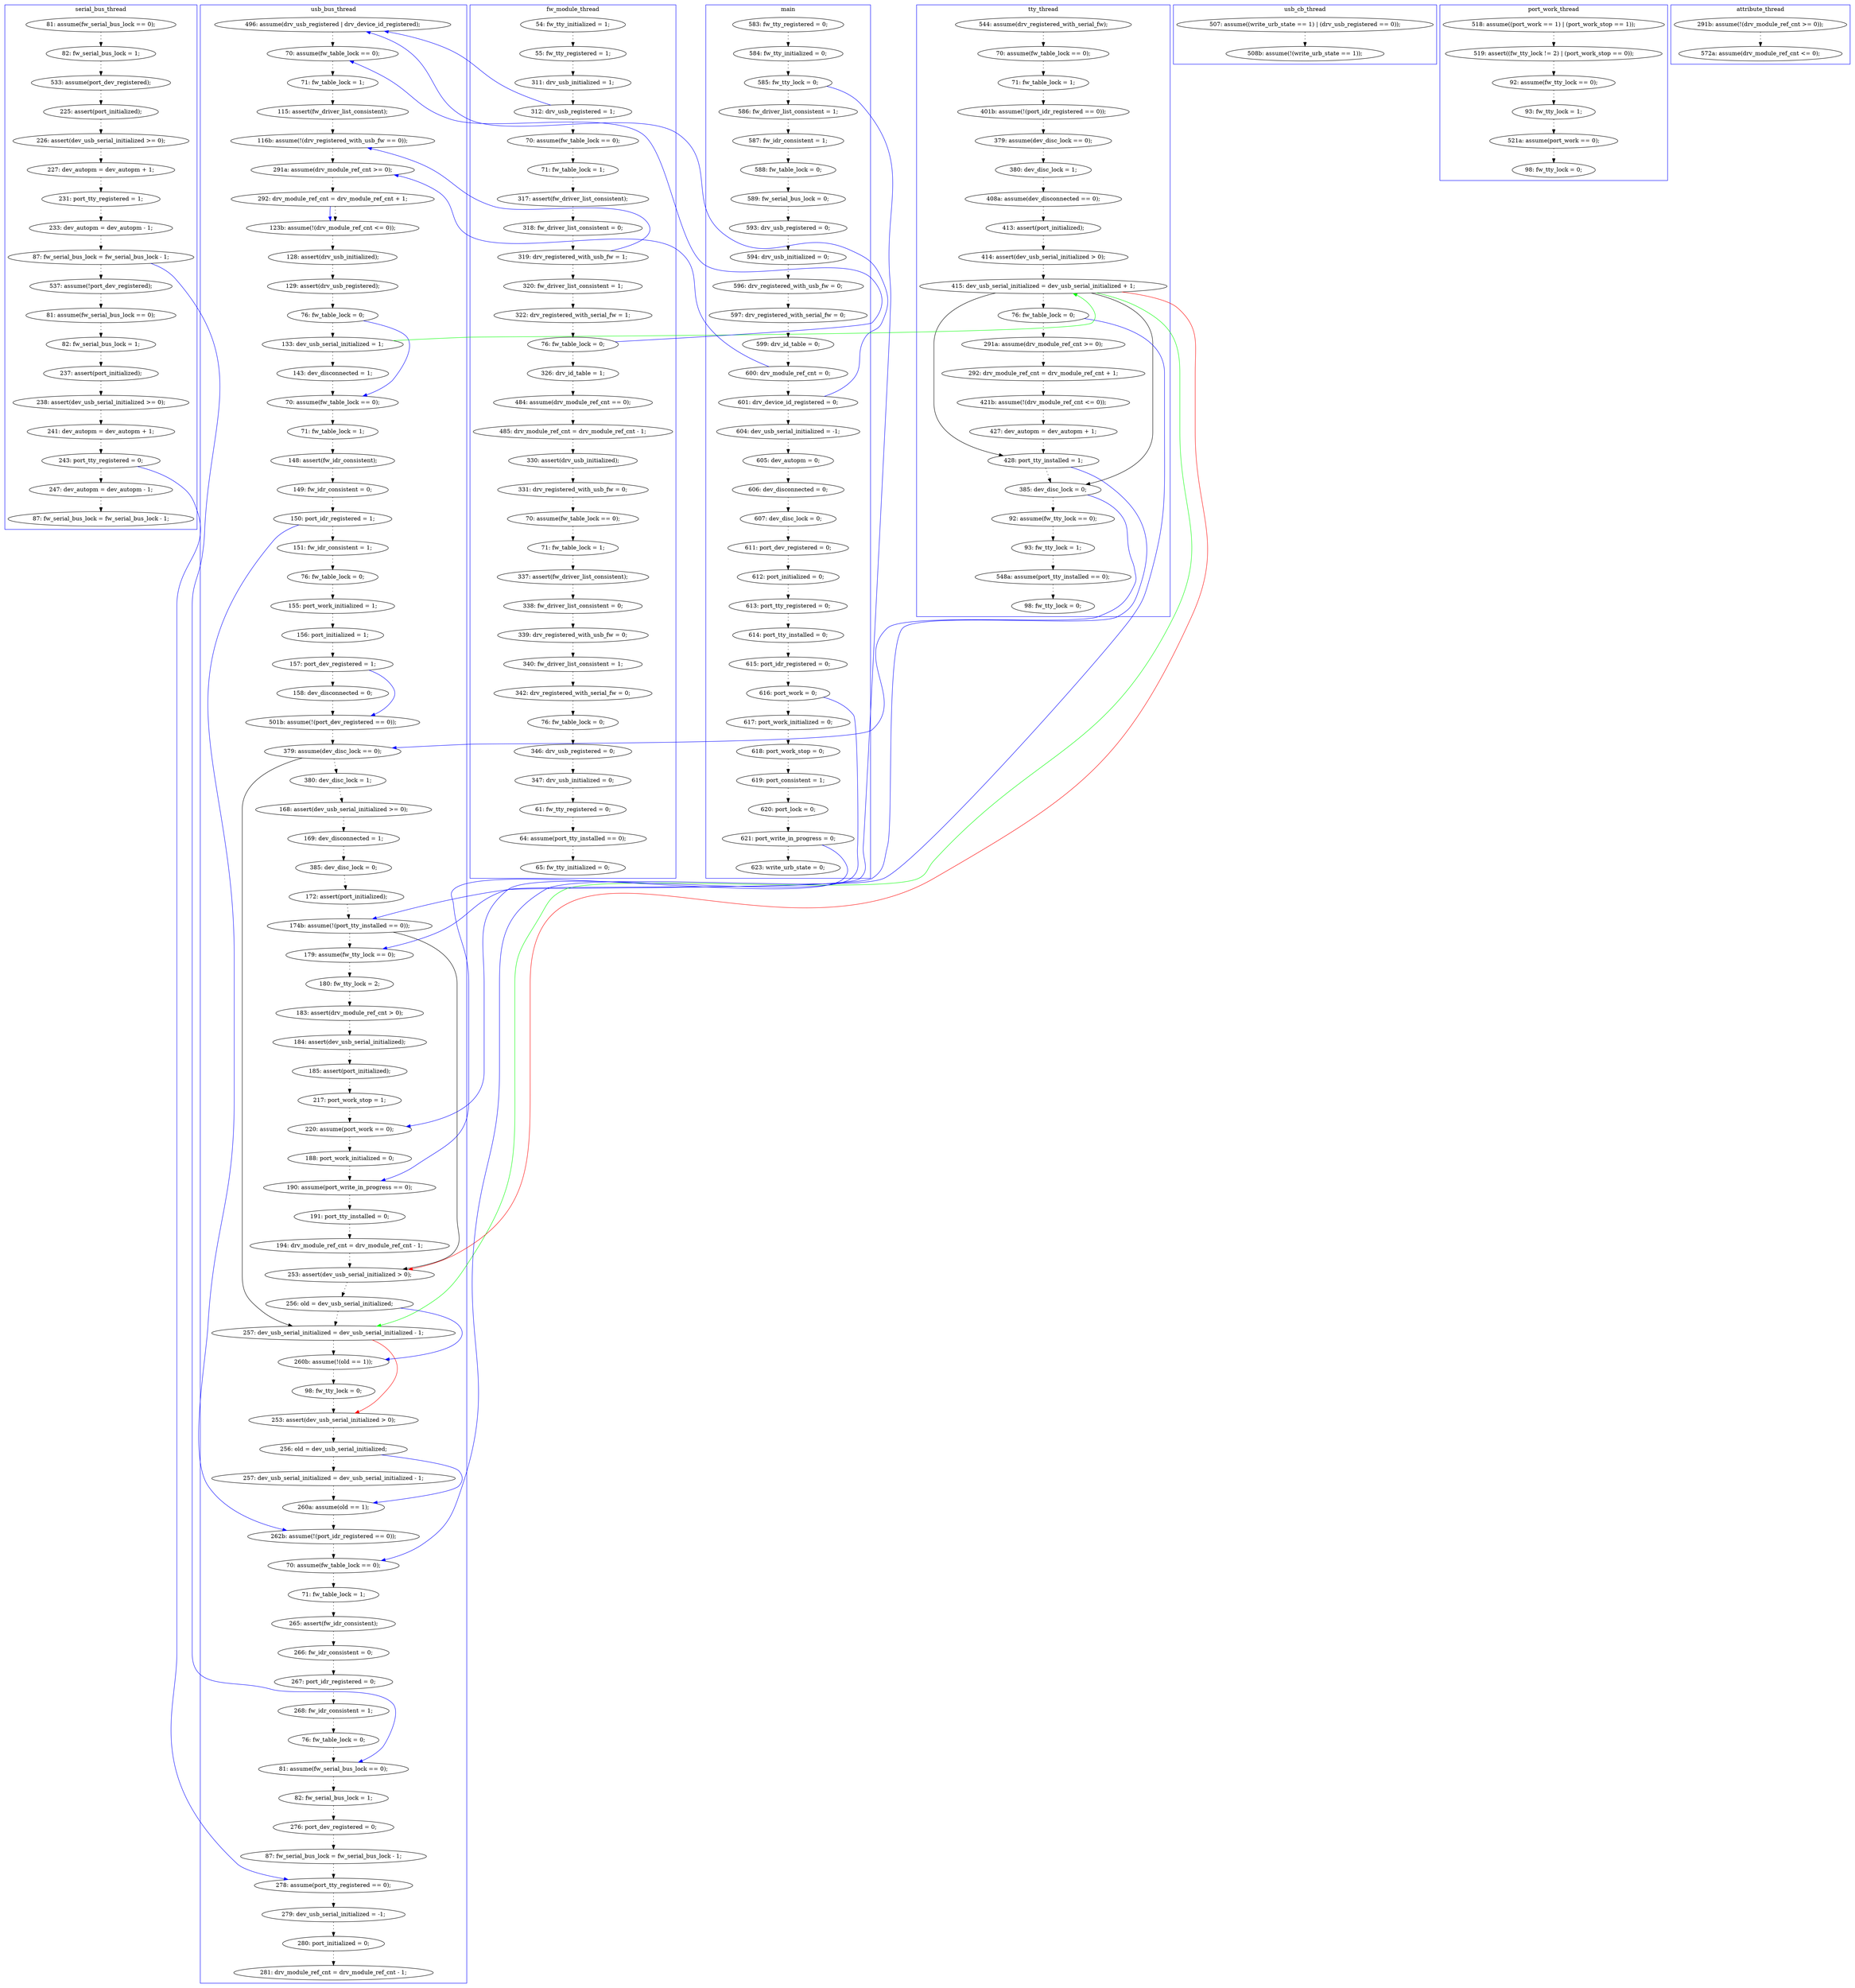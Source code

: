 digraph ProofObject {
	171 -> 173 [style = dotted, color = black]
	155 -> 156 [style = dotted, color = black]
	72 -> 76 [style = dotted, color = black]
	351 -> 355 [style = dotted, color = black]
	177 -> 178 [style = dotted, color = black]
	241 -> 243 [style = dotted, color = black]
	185 -> 187 [style = dotted, color = black]
	22 -> 23 [style = dotted, color = black]
	15 -> 16 [style = dotted, color = black]
	117 -> 121 [style = dotted, color = black]
	173 -> 174 [style = dotted, color = black]
	28 -> 29 [style = dotted, color = black]
	46 -> 66 [style = dotted, color = black]
	2 -> 3 [style = dotted, color = black]
	135 -> 136 [style = dotted, color = black]
	298 -> 342 [style = dotted, color = black]
	101 -> 103 [style = dotted, color = black]
	187 -> 188 [style = dotted, color = black]
	8 -> 9 [style = dotted, color = black]
	240 -> 241 [style = dotted, color = black]
	49 -> 54 [style = dotted, color = black]
	77 -> 80 [color = Blue, constraint = false]
	297 -> 298 [style = dotted, color = black]
	175 -> 176 [style = dotted, color = black]
	330 -> 334 [style = dotted, color = black]
	16 -> 17 [style = dotted, color = black]
	5 -> 6 [style = dotted, color = black]
	137 -> 140 [style = dotted, color = black]
	67 -> 69 [style = dotted, color = black]
	195 -> 197 [style = dotted, color = black]
	287 -> 299 [style = dotted, color = black]
	137 -> 195 [color = Green, constraint = false]
	86 -> 89 [style = dotted, color = black]
	354 -> 373 [style = dotted, color = black]
	89 -> 137 [color = Green, constraint = false]
	27 -> 28 [style = dotted, color = black]
	111 -> 113 [style = dotted, color = black]
	104 -> 106 [style = dotted, color = black]
	313 -> 314 [style = dotted, color = black]
	323 -> 326 [style = dotted, color = black]
	304 -> 305 [style = dotted, color = black]
	150 -> 155 [style = dotted, color = black]
	299 -> 301 [style = dotted, color = black]
	267 -> 274 [style = dotted, color = black]
	64 -> 277 [style = dotted, color = black]
	257 -> 258 [style = dotted, color = black]
	103 -> 104 [style = dotted, color = black]
	37 -> 38 [style = dotted, color = black]
	203 -> 239 [style = dotted, color = black]
	55 -> 58 [style = dotted, color = black]
	197 -> 203 [style = dotted, color = black]
	205 -> 206 [style = dotted, color = black]
	321 -> 370 [style = dotted, color = black]
	166 -> 169 [style = dotted, color = black]
	81 -> 118 [style = dotted, color = black]
	162 -> 164 [style = dotted, color = black]
	145 -> 146 [style = dotted, color = black]
	100 -> 101 [style = dotted, color = black]
	137 -> 193 [color = Red, constraint = false]
	12 -> 13 [style = dotted, color = black]
	26 -> 27 [style = dotted, color = black]
	316 -> 318 [style = dotted, color = black]
	178 -> 181 [style = dotted, color = black]
	194 -> 195 [style = dotted, color = black]
	164 -> 166 [style = dotted, color = black]
	161 -> 162 [style = dotted, color = black]
	64 -> 66 [color = Blue, constraint = false]
	258 -> 260 [style = dotted, color = black]
	176 -> 177 [style = dotted, color = black]
	6 -> 7 [style = dotted, color = black]
	121 -> 127 [style = dotted, color = black]
	77 -> 80 [style = dotted, color = black]
	146 -> 150 [style = dotted, color = black]
	261 -> 262 [style = dotted, color = black]
	263 -> 335 [style = dotted, color = black]
	25 -> 26 [style = dotted, color = black]
	290 -> 291 [style = dotted, color = black]
	318 -> 319 [style = dotted, color = black]
	136 -> 137 [style = dotted, color = black]
	25 -> 182 [color = Blue, constraint = false]
	58 -> 72 [color = Blue, constraint = false]
	4 -> 174 [color = Blue, constraint = false]
	217 -> 219 [style = dotted, color = black]
	319 -> 322 [style = dotted, color = black]
	173 -> 193 [color = Black]
	240 -> 243 [color = Blue, constraint = false]
	248 -> 274 [color = Blue, constraint = false]
	117 -> 127 [color = Blue, constraint = false]
	115 -> 117 [style = dotted, color = black]
	216 -> 217 [style = dotted, color = black]
	355 -> 356 [style = dotted, color = black]
	18 -> 19 [style = dotted, color = black]
	274 -> 275 [style = dotted, color = black]
	309 -> 310 [style = dotted, color = black]
	82 -> 83 [style = dotted, color = black]
	174 -> 175 [style = dotted, color = black]
	59 -> 61 [style = dotted, color = black]
	23 -> 24 [style = dotted, color = black]
	11 -> 12 [style = dotted, color = black]
	243 -> 245 [style = dotted, color = black]
	30 -> 31 [style = dotted, color = black]
	119 -> 126 [style = dotted, color = black]
	80 -> 82 [style = dotted, color = black]
	38 -> 42 [style = dotted, color = black]
	160 -> 205 [style = dotted, color = black]
	29 -> 30 [style = dotted, color = black]
	245 -> 257 [style = dotted, color = black]
	76 -> 77 [style = dotted, color = black]
	134 -> 135 [style = dotted, color = black]
	20 -> 21 [style = dotted, color = black]
	106 -> 108 [style = dotted, color = black]
	118 -> 119 [style = dotted, color = black]
	295 -> 296 [style = dotted, color = black]
	137 -> 156 [color = Black]
	14 -> 76 [color = Blue, constraint = false]
	219 -> 224 [style = dotted, color = black]
	301 -> 302 [style = dotted, color = black]
	54 -> 55 [style = dotted, color = black]
	83 -> 86 [style = dotted, color = black]
	89 -> 96 [style = dotted, color = black]
	275 -> 278 [style = dotted, color = black]
	169 -> 171 [style = dotted, color = black]
	239 -> 240 [style = dotted, color = black]
	24 -> 25 [style = dotted, color = black]
	195 -> 239 [color = Red, constraint = false]
	199 -> 263 [style = dotted, color = black]
	181 -> 182 [style = dotted, color = black]
	113 -> 115 [style = dotted, color = black]
	322 -> 323 [style = dotted, color = black]
	131 -> 134 [style = dotted, color = black]
	140 -> 145 [style = dotted, color = black]
	335 -> 336 [style = dotted, color = black]
	336 -> 354 [style = dotted, color = black]
	260 -> 261 [style = dotted, color = black]
	302 -> 303 [style = dotted, color = black]
	262 -> 264 [style = dotted, color = black]
	227 -> 235 [style = dotted, color = black]
	7 -> 8 [style = dotted, color = black]
	4 -> 5 [style = dotted, color = black]
	3 -> 4 [style = dotted, color = black]
	106 -> 245 [color = Blue, constraint = false]
	296 -> 297 [style = dotted, color = black]
	210 -> 254 [style = dotted, color = black]
	189 -> 193 [style = dotted, color = black]
	61 -> 64 [style = dotted, color = black]
	291 -> 295 [style = dotted, color = black]
	69 -> 72 [style = dotted, color = black]
	224 -> 226 [style = dotted, color = black]
	194 -> 197 [color = Blue, constraint = false]
	226 -> 227 [style = dotted, color = black]
	160 -> 161 [color = Blue, constraint = false]
	14 -> 15 [style = dotted, color = black]
	188 -> 189 [style = dotted, color = black]
	329 -> 338 [style = dotted, color = black]
	326 -> 329 [style = dotted, color = black]
	19 -> 20 [style = dotted, color = black]
	127 -> 161 [style = dotted, color = black]
	298 -> 299 [color = Blue, constraint = false]
	96 -> 100 [style = dotted, color = black]
	236 -> 248 [style = dotted, color = black]
	161 -> 195 [color = Black]
	314 -> 316 [style = dotted, color = black]
	15 -> 46 [color = Blue, constraint = false]
	66 -> 67 [style = dotted, color = black]
	206 -> 210 [style = dotted, color = black]
	43 -> 46 [color = Blue, constraint = false]
	30 -> 187 [color = Blue, constraint = false]
	342 -> 350 [style = dotted, color = black]
	280 -> 290 [style = dotted, color = black]
	13 -> 14 [style = dotted, color = black]
	43 -> 48 [style = dotted, color = black]
	17 -> 18 [style = dotted, color = black]
	338 -> 351 [style = dotted, color = black]
	235 -> 236 [style = dotted, color = black]
	278 -> 287 [style = dotted, color = black]
	130 -> 131 [style = dotted, color = black]
	193 -> 194 [style = dotted, color = black]
	126 -> 130 [style = dotted, color = black]
	277 -> 304 [style = dotted, color = black]
	156 -> 160 [style = dotted, color = black]
	305 -> 309 [style = dotted, color = black]
	42 -> 43 [style = dotted, color = black]
	86 -> 100 [color = Blue, constraint = false]
	264 -> 267 [style = dotted, color = black]
	140 -> 257 [color = Blue, constraint = false]
	156 -> 173 [color = Blue, constraint = false]
	10 -> 11 [style = dotted, color = black]
	58 -> 59 [style = dotted, color = black]
	21 -> 22 [style = dotted, color = black]
	182 -> 185 [style = dotted, color = black]
	310 -> 313 [style = dotted, color = black]
	9 -> 10 [style = dotted, color = black]
	137 -> 160 [color = Black]
	248 -> 280 [style = dotted, color = black]
	48 -> 49 [style = dotted, color = black]
	108 -> 111 [style = dotted, color = black]
	subgraph cluster0 {
		label = main
		color = blue
		13  [label = "599: drv_id_table = 0;"]
		14  [label = "600: drv_module_ref_cnt = 0;"]
		27  [label = "618: port_work_stop = 0;"]
		2  [label = "583: fw_tty_registered = 0;"]
		30  [label = "621: port_write_in_progress = 0;"]
		5  [label = "586: fw_driver_list_consistent = 1;"]
		7  [label = "588: fw_table_lock = 0;"]
		31  [label = "623: write_urb_state = 0;"]
		9  [label = "593: drv_usb_registered = 0;"]
		12  [label = "597: drv_registered_with_serial_fw = 0;"]
		15  [label = "601: drv_device_id_registered = 0;"]
		16  [label = "604: dev_usb_serial_initialized = -1;"]
		3  [label = "584: fw_tty_initialized = 0;"]
		20  [label = "611: port_dev_registered = 0;"]
		18  [label = "606: dev_disconnected = 0;"]
		10  [label = "594: drv_usb_initialized = 0;"]
		8  [label = "589: fw_serial_bus_lock = 0;"]
		11  [label = "596: drv_registered_with_usb_fw = 0;"]
		25  [label = "616: port_work = 0;"]
		24  [label = "615: port_idr_registered = 0;"]
		26  [label = "617: port_work_initialized = 0;"]
		21  [label = "612: port_initialized = 0;"]
		22  [label = "613: port_tty_registered = 0;"]
		19  [label = "607: dev_disc_lock = 0;"]
		28  [label = "619: port_consistent = 1;"]
		4  [label = "585: fw_tty_lock = 0;"]
		6  [label = "587: fw_idr_consistent = 1;"]
		17  [label = "605: dev_autopm = 0;"]
		29  [label = "620: port_lock = 0;"]
		23  [label = "614: port_tty_installed = 0;"]
	}
	subgraph cluster7 {
		label = port_work_thread
		color = blue
		199  [label = "518: assume((port_work == 1) | (port_work_stop == 1));"]
		373  [label = "98: fw_tty_lock = 0;"]
		354  [label = "521a: assume(port_work == 0);"]
		263  [label = "519: assert((fw_tty_lock != 2) | (port_work_stop == 0));"]
		336  [label = "93: fw_tty_lock = 1;"]
		335  [label = "92: assume(fw_tty_lock == 0);"]
	}
	subgraph cluster4 {
		label = tty_thread
		color = blue
		210  [label = "548a: assume(port_tty_installed == 0);"]
		205  [label = "92: assume(fw_tty_lock == 0);"]
		145  [label = "291a: assume(drv_module_ref_cnt >= 0);"]
		206  [label = "93: fw_tty_lock = 1;"]
		155  [label = "427: dev_autopm = dev_autopm + 1;"]
		118  [label = "70: assume(fw_table_lock == 0);"]
		131  [label = "380: dev_disc_lock = 1;"]
		136  [label = "414: assert(dev_usb_serial_initialized > 0);"]
		156  [label = "428: port_tty_installed = 1;"]
		137  [label = "415: dev_usb_serial_initialized = dev_usb_serial_initialized + 1;"]
		140  [label = "76: fw_table_lock = 0;"]
		130  [label = "379: assume(dev_disc_lock == 0);"]
		150  [label = "421b: assume(!(drv_module_ref_cnt <= 0));"]
		119  [label = "71: fw_table_lock = 1;"]
		135  [label = "413: assert(port_initialized);"]
		126  [label = "401b: assume(!(port_idr_registered == 0));"]
		81  [label = "544: assume(drv_registered_with_serial_fw);"]
		134  [label = "408a: assume(dev_disconnected == 0);"]
		146  [label = "292: drv_module_ref_cnt = drv_module_ref_cnt + 1;"]
		160  [label = "385: dev_disc_lock = 0;"]
		254  [label = "98: fw_tty_lock = 0;"]
	}
	subgraph cluster6 {
		label = usb_cb_thread
		color = blue
		334  [label = "508b: assume(!(write_urb_state == 1));"]
		330  [label = "507: assume((write_urb_state == 1) | (drv_usb_registered == 0));"]
	}
	subgraph cluster2 {
		label = usb_bus_thread
		color = blue
		117  [label = "157: port_dev_registered = 1;"]
		203  [label = "98: fw_tty_lock = 0;"]
		66  [label = "70: assume(fw_table_lock == 0);"]
		106  [label = "150: port_idr_registered = 1;"]
		302  [label = "280: port_initialized = 0;"]
		303  [label = "281: drv_module_ref_cnt = drv_module_ref_cnt - 1;"]
		301  [label = "279: dev_usb_serial_initialized = -1;"]
		121  [label = "158: dev_disconnected = 0;"]
		182  [label = "220: assume(port_work == 0);"]
		77  [label = "292: drv_module_ref_cnt = drv_module_ref_cnt + 1;"]
		187  [label = "190: assume(port_write_in_progress == 0);"]
		239  [label = "253: assert(dev_usb_serial_initialized > 0);"]
		174  [label = "179: assume(fw_tty_lock == 0);"]
		162  [label = "380: dev_disc_lock = 1;"]
		115  [label = "156: port_initialized = 1;"]
		108  [label = "151: fw_idr_consistent = 1;"]
		103  [label = "148: assert(fw_idr_consistent);"]
		72  [label = "116b: assume(!(drv_registered_with_usb_fw == 0));"]
		193  [label = "253: assert(dev_usb_serial_initialized > 0);"]
		243  [label = "260a: assume(old == 1);"]
		278  [label = "276: port_dev_registered = 0;"]
		299  [label = "278: assume(port_tty_registered == 0);"]
		274  [label = "81: assume(fw_serial_bus_lock == 0);"]
		46  [label = "496: assume(drv_usb_registered | drv_device_id_registered);"]
		241  [label = "257: dev_usb_serial_initialized = dev_usb_serial_initialized - 1;"]
		127  [label = "501b: assume(!(port_dev_registered == 0));"]
		257  [label = "70: assume(fw_table_lock == 0);"]
		86  [label = "76: fw_table_lock = 0;"]
		178  [label = "185: assert(port_initialized);"]
		111  [label = "76: fw_table_lock = 0;"]
		197  [label = "260b: assume(!(old == 1));"]
		100  [label = "70: assume(fw_table_lock == 0);"]
		195  [label = "257: dev_usb_serial_initialized = dev_usb_serial_initialized - 1;"]
		104  [label = "149: fw_idr_consistent = 0;"]
		161  [label = "379: assume(dev_disc_lock == 0);"]
		181  [label = "217: port_work_stop = 1;"]
		240  [label = "256: old = dev_usb_serial_initialized;"]
		194  [label = "256: old = dev_usb_serial_initialized;"]
		96  [label = "143: dev_disconnected = 1;"]
		83  [label = "129: assert(drv_usb_registered);"]
		185  [label = "188: port_work_initialized = 0;"]
		177  [label = "184: assert(dev_usb_serial_initialized);"]
		262  [label = "267: port_idr_registered = 0;"]
		176  [label = "183: assert(drv_module_ref_cnt > 0);"]
		173  [label = "174b: assume(!(port_tty_installed == 0));"]
		82  [label = "128: assert(drv_usb_initialized);"]
		89  [label = "133: dev_usb_serial_initialized = 1;"]
		260  [label = "265: assert(fw_idr_consistent);"]
		261  [label = "266: fw_idr_consistent = 0;"]
		188  [label = "191: port_tty_installed = 0;"]
		166  [label = "169: dev_disconnected = 1;"]
		76  [label = "291a: assume(drv_module_ref_cnt >= 0);"]
		113  [label = "155: port_work_initialized = 1;"]
		258  [label = "71: fw_table_lock = 1;"]
		101  [label = "71: fw_table_lock = 1;"]
		67  [label = "71: fw_table_lock = 1;"]
		171  [label = "172: assert(port_initialized);"]
		69  [label = "115: assert(fw_driver_list_consistent);"]
		175  [label = "180: fw_tty_lock = 2;"]
		189  [label = "194: drv_module_ref_cnt = drv_module_ref_cnt - 1;"]
		287  [label = "87: fw_serial_bus_lock = fw_serial_bus_lock - 1;"]
		164  [label = "168: assert(dev_usb_serial_initialized >= 0);"]
		169  [label = "385: dev_disc_lock = 0;"]
		267  [label = "76: fw_table_lock = 0;"]
		275  [label = "82: fw_serial_bus_lock = 1;"]
		264  [label = "268: fw_idr_consistent = 1;"]
		80  [label = "123b: assume(!(drv_module_ref_cnt <= 0));"]
		245  [label = "262b: assume(!(port_idr_registered == 0));"]
	}
	subgraph cluster5 {
		label = attribute_thread
		color = blue
		370  [label = "572a: assume(drv_module_ref_cnt <= 0);"]
		321  [label = "291b: assume(!(drv_module_ref_cnt >= 0));"]
	}
	subgraph cluster1 {
		label = fw_module_thread
		color = blue
		277  [label = "326: drv_id_table = 1;"]
		43  [label = "312: drv_usb_registered = 1;"]
		313  [label = "70: assume(fw_table_lock == 0);"]
		310  [label = "331: drv_registered_with_usb_fw = 0;"]
		59  [label = "320: fw_driver_list_consistent = 1;"]
		55  [label = "318: fw_driver_list_consistent = 0;"]
		49  [label = "71: fw_table_lock = 1;"]
		37  [label = "54: fw_tty_initialized = 1;"]
		54  [label = "317: assert(fw_driver_list_consistent);"]
		355  [label = "64: assume(port_tty_installed == 0);"]
		309  [label = "330: assert(drv_usb_initialized);"]
		64  [label = "76: fw_table_lock = 0;"]
		318  [label = "338: fw_driver_list_consistent = 0;"]
		316  [label = "337: assert(fw_driver_list_consistent);"]
		58  [label = "319: drv_registered_with_usb_fw = 1;"]
		329  [label = "346: drv_usb_registered = 0;"]
		38  [label = "55: fw_tty_registered = 1;"]
		48  [label = "70: assume(fw_table_lock == 0);"]
		42  [label = "311: drv_usb_initialized = 1;"]
		61  [label = "322: drv_registered_with_serial_fw = 1;"]
		338  [label = "347: drv_usb_initialized = 0;"]
		323  [label = "342: drv_registered_with_serial_fw = 0;"]
		305  [label = "485: drv_module_ref_cnt = drv_module_ref_cnt - 1;"]
		314  [label = "71: fw_table_lock = 1;"]
		351  [label = "61: fw_tty_registered = 0;"]
		322  [label = "340: fw_driver_list_consistent = 1;"]
		304  [label = "484: assume(drv_module_ref_cnt == 0);"]
		356  [label = "65: fw_tty_initialized = 0;"]
		319  [label = "339: drv_registered_with_usb_fw = 0;"]
		326  [label = "76: fw_table_lock = 0;"]
	}
	subgraph cluster3 {
		label = serial_bus_thread
		color = blue
		296  [label = "238: assert(dev_usb_serial_initialized >= 0);"]
		298  [label = "243: port_tty_registered = 0;"]
		350  [label = "87: fw_serial_bus_lock = fw_serial_bus_lock - 1;"]
		280  [label = "537: assume(!port_dev_registered);"]
		235  [label = "231: port_tty_registered = 1;"]
		236  [label = "233: dev_autopm = dev_autopm - 1;"]
		342  [label = "247: dev_autopm = dev_autopm - 1;"]
		227  [label = "227: dev_autopm = dev_autopm + 1;"]
		291  [label = "82: fw_serial_bus_lock = 1;"]
		226  [label = "226: assert(dev_usb_serial_initialized >= 0);"]
		248  [label = "87: fw_serial_bus_lock = fw_serial_bus_lock - 1;"]
		224  [label = "225: assert(port_initialized);"]
		290  [label = "81: assume(fw_serial_bus_lock == 0);"]
		217  [label = "82: fw_serial_bus_lock = 1;"]
		297  [label = "241: dev_autopm = dev_autopm + 1;"]
		219  [label = "533: assume(port_dev_registered);"]
		295  [label = "237: assert(port_initialized);"]
		216  [label = "81: assume(fw_serial_bus_lock == 0);"]
	}
}
